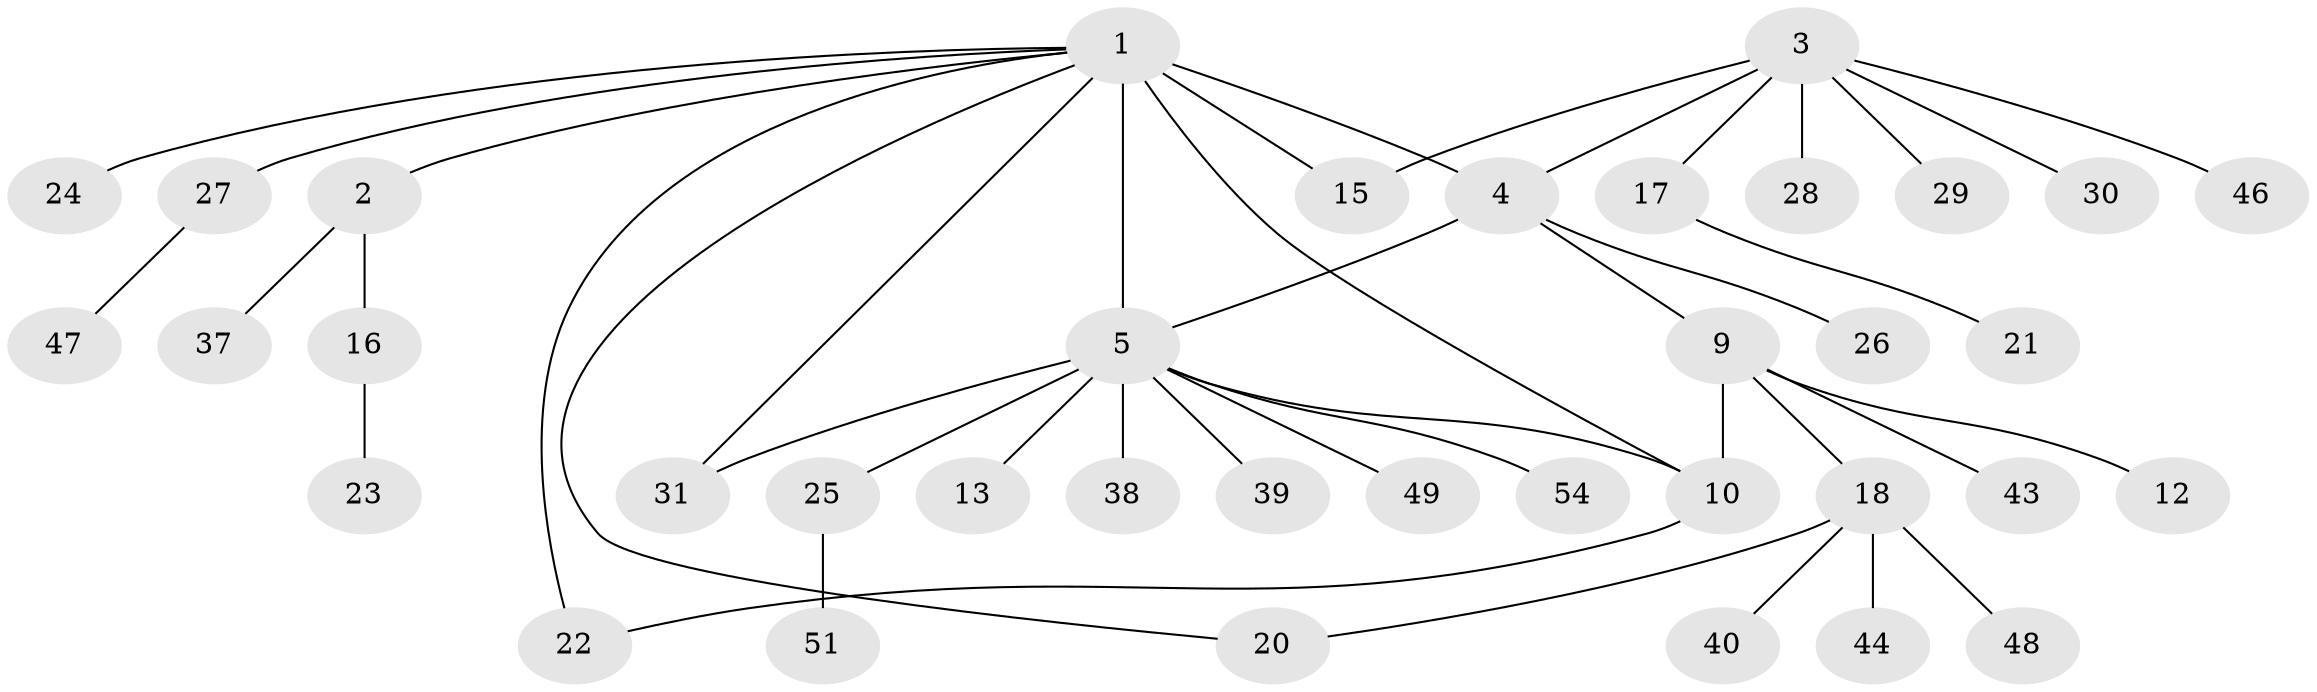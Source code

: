 // Generated by graph-tools (version 1.1) at 2025/24/03/03/25 07:24:17]
// undirected, 37 vertices, 43 edges
graph export_dot {
graph [start="1"]
  node [color=gray90,style=filled];
  1 [super="+7"];
  2 [super="+14"];
  3 [super="+11"];
  4 [super="+8"];
  5 [super="+6"];
  9 [super="+53"];
  10 [super="+45"];
  12 [super="+33"];
  13 [super="+41"];
  15 [super="+32"];
  16;
  17;
  18 [super="+19"];
  20;
  21 [super="+34"];
  22;
  23 [super="+36"];
  24;
  25 [super="+35"];
  26;
  27 [super="+52"];
  28;
  29;
  30;
  31;
  37 [super="+42"];
  38;
  39;
  40;
  43;
  44;
  46;
  47 [super="+50"];
  48;
  49;
  51;
  54;
  1 -- 2;
  1 -- 4 [weight=2];
  1 -- 10 [weight=2];
  1 -- 20;
  1 -- 5 [weight=2];
  1 -- 22;
  1 -- 24;
  1 -- 27;
  1 -- 31;
  1 -- 15;
  2 -- 16;
  2 -- 37;
  3 -- 4;
  3 -- 15;
  3 -- 46;
  3 -- 17;
  3 -- 28;
  3 -- 29;
  3 -- 30;
  4 -- 9;
  4 -- 5;
  4 -- 26;
  5 -- 49;
  5 -- 38;
  5 -- 39;
  5 -- 10;
  5 -- 13;
  5 -- 54;
  5 -- 25;
  5 -- 31;
  9 -- 10;
  9 -- 12;
  9 -- 18;
  9 -- 43;
  10 -- 22;
  16 -- 23;
  17 -- 21;
  18 -- 20;
  18 -- 40;
  18 -- 44;
  18 -- 48;
  25 -- 51;
  27 -- 47;
}
